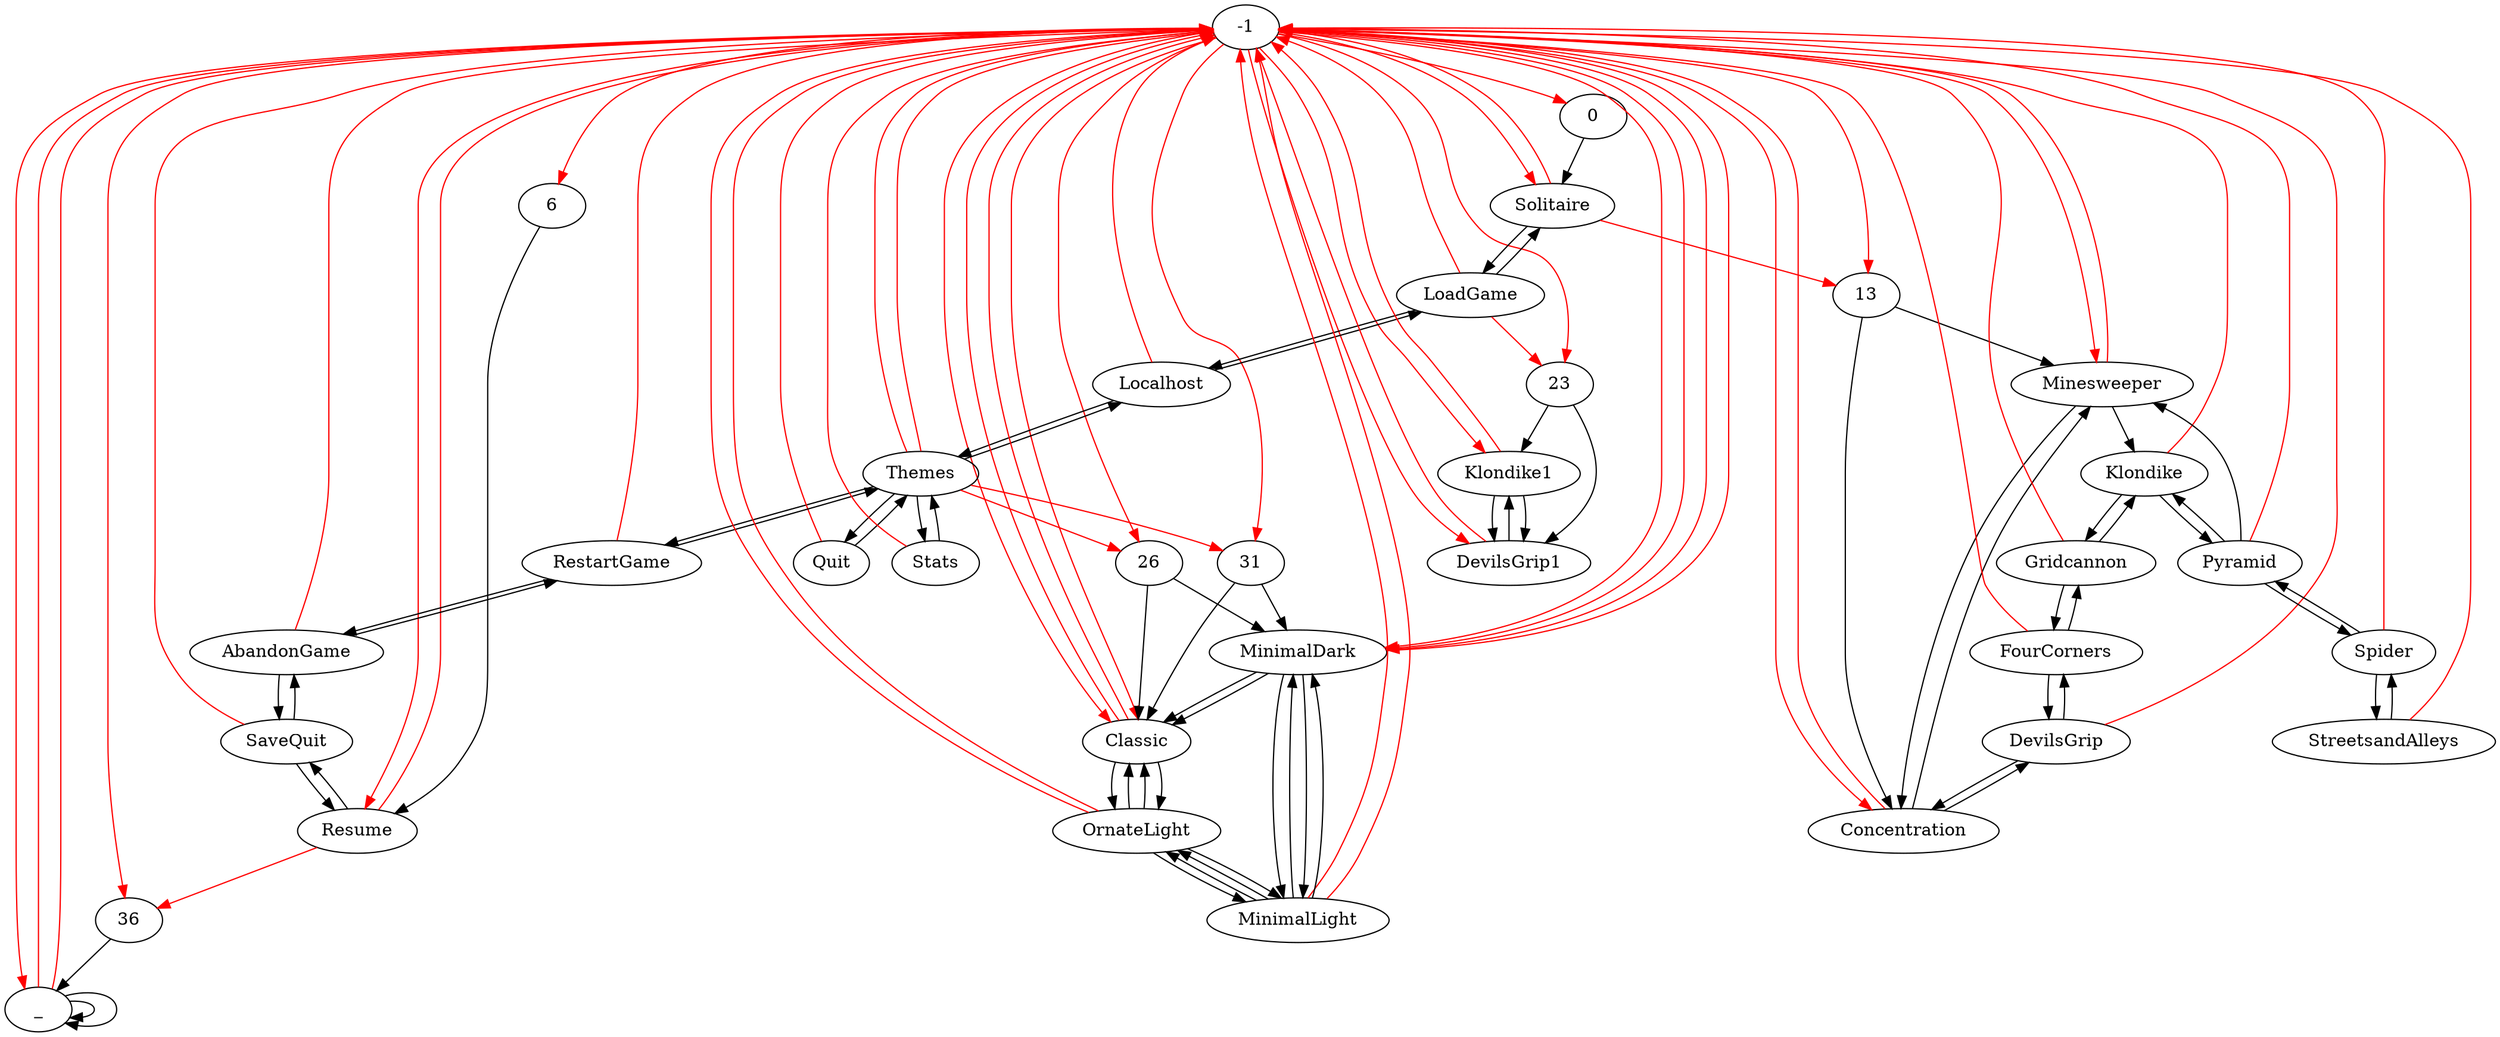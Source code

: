 digraph {
	-1->0 [color = red]
	-1->Solitaire [color = red]
	Solitaire->-1 [color = red]
	0->Solitaire
	Solitaire->LoadGame
	LoadGame->Solitaire
	LoadGame->-1 [color = red]
	LoadGame->Localhost
	Localhost->LoadGame
	Localhost->-1 [color = red]
	Localhost->Themes
	Themes->Localhost
	Themes->-1 [color = red]
	Themes->Quit
	Quit->Themes
	Quit->-1 [color = red]
	-1->6 [color = red]
	-1->Resume [color = red]
	Resume->-1 [color = red]
	6->Resume
	Resume->SaveQuit
	SaveQuit->Resume
	SaveQuit->-1 [color = red]
	SaveQuit->AbandonGame
	AbandonGame->SaveQuit
	AbandonGame->-1 [color = red]
	AbandonGame->RestartGame
	RestartGame->AbandonGame
	RestartGame->-1 [color = red]
	RestartGame->Themes
	Themes->RestartGame
	Themes->-1 [color = red]
	Themes->Stats
	Stats->Themes
	Stats->-1 [color = red]
	Solitaire->13 [color = red]
	-1->13 [color = red]
	-1->Minesweeper [color = red]
	Minesweeper->-1 [color = red]
	13->Minesweeper
	Minesweeper->Concentration
	Concentration->Minesweeper
	Concentration->-1 [color = red]
	Concentration->DevilsGrip
	DevilsGrip->Concentration
	DevilsGrip->-1 [color = red]
	DevilsGrip->FourCorners
	FourCorners->DevilsGrip
	FourCorners->-1 [color = red]
	FourCorners->Gridcannon
	Gridcannon->FourCorners
	Gridcannon->-1 [color = red]
	Gridcannon->Klondike
	Klondike->Gridcannon
	Klondike->-1 [color = red]
	Klondike->Pyramid
	Pyramid->Klondike
	Pyramid->-1 [color = red]
	Pyramid->Spider
	Spider->Pyramid
	Spider->-1 [color = red]
	Spider->StreetsandAlleys
	StreetsandAlleys->Spider
	StreetsandAlleys->-1 [color = red]
	-1->Concentration [color = red]
	13->Concentration
	Minesweeper->Klondike
	Pyramid->Minesweeper
	LoadGame->23 [color = red]
	-1->23 [color = red]
	-1->Klondike1 [color = red]
	Klondike1->-1 [color = red]
	23->Klondike1
	Klondike1->DevilsGrip1
	DevilsGrip1->Klondike1
	DevilsGrip1->-1 [color = red]
	-1->DevilsGrip1 [color = red]
	23->DevilsGrip1
	Klondike1->DevilsGrip1
	Themes->26 [color = red]
	-1->26 [color = red]
	-1->MinimalDark [color = red]
	MinimalDark->-1 [color = red]
	26->MinimalDark
	MinimalDark->MinimalLight
	MinimalLight->MinimalDark
	MinimalLight->-1 [color = red]
	MinimalLight->OrnateLight
	OrnateLight->MinimalLight
	OrnateLight->-1 [color = red]
	OrnateLight->Classic
	Classic->OrnateLight
	Classic->-1 [color = red]
	-1->Classic [color = red]
	26->Classic
	MinimalDark->Classic
	Themes->31 [color = red]
	-1->31 [color = red]
	-1->MinimalDark [color = red]
	MinimalDark->-1 [color = red]
	31->MinimalDark
	MinimalDark->MinimalLight
	MinimalLight->MinimalDark
	MinimalLight->-1 [color = red]
	MinimalLight->OrnateLight
	OrnateLight->MinimalLight
	OrnateLight->-1 [color = red]
	OrnateLight->Classic
	Classic->OrnateLight
	Classic->-1 [color = red]
	-1->Classic [color = red]
	31->Classic
	MinimalDark->Classic
	-1->36 [color = red]
	-1->_ [color = red]
	_->-1 [color = red]
	36->_
	Resume->36 [color = red]
	_->_
	_->_
	_->-1 [color = red]
}
